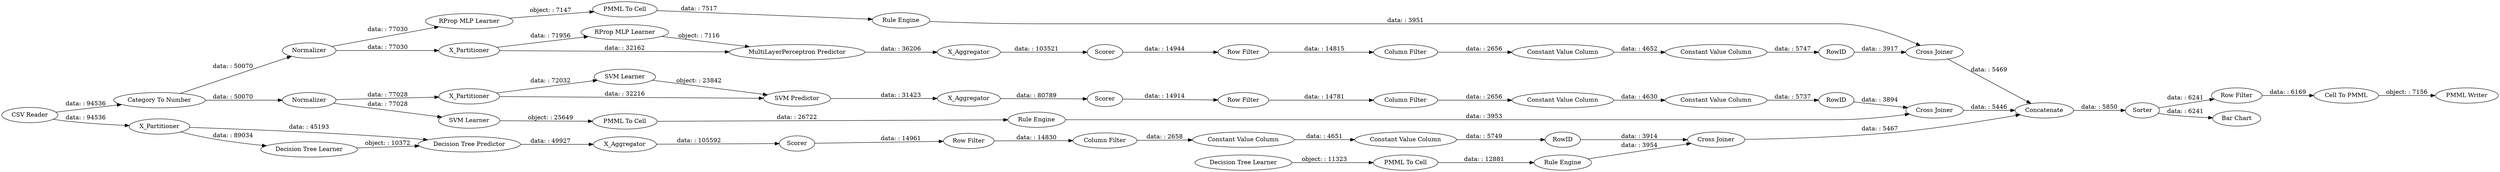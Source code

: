 digraph {
	"-1847844781626764792_22" [label="PMML To Cell"]
	"-4545239727912733963_7" [label=X_Aggregator]
	"6177849498222343812_7" [label=X_Aggregator]
	"-3451473258032022363_293" [label=RowID]
	"4952372829429277970_292" [label="Constant Value Column"]
	"-4545239727912733963_39" [label=Scorer]
	"4952372829429277970_290" [label="Constant Value Column"]
	"-3608688053894178688_68" [label="CSV Reader"]
	"-1472365771549923304_33" [label="Decision Tree Learner"]
	"4952372829429277970_294" [label="Column Filter"]
	"4952372829429277970_293" [label=RowID]
	"6177849498222343812_31" [label="SVM Learner"]
	"-3608688053894178688_77" [label="Category To Number"]
	"-1472365771549923304_34" [label="Rule Engine"]
	"-3608688053894178688_72" [label="Row Filter"]
	"-1847844781626764792_35" [label="RProp MLP Learner"]
	"-4545239727912733963_2" [label=X_Partitioner]
	"-6938565684843501054_2" [label=X_Partitioner]
	"-1847844781626764792_34" [label="Rule Engine"]
	"-1472365771549923304_28" [label="PMML To Cell"]
	"-3608688053894178688_78" [label="PMML Writer"]
	"-3608688053894178688_67" [label=Sorter]
	"6177849498222343812_2" [label=X_Partitioner]
	"-6938565684843501054_31" [label="RProp MLP Learner"]
	"-6938565684843501054_38" [label="Cross Joiner"]
	"-6938565684843501054_39" [label=Normalizer]
	"6177849498222343812_40" [label=Normalizer]
	"-3608688053894178688_64" [label="Bar Chart"]
	"776833755097853861_292" [label="Constant Value Column"]
	"-3608688053894178688_79" [label=Concatenate]
	"4952372829429277970_9" [label="Row Filter"]
	"-4545239727912733963_32" [label="Decision Tree Predictor"]
	"776833755097853861_9" [label="Row Filter"]
	"-1336242524125933590_33" [label="SVM Learner"]
	"-3451473258032022363_294" [label="Column Filter"]
	"-1336242524125933590_34" [label="PMML To Cell"]
	"-6938565684843501054_7" [label=X_Aggregator]
	"776833755097853861_293" [label=RowID]
	"-3608688053894178688_70" [label="Cell To PMML"]
	"6177849498222343812_39" [label="Cross Joiner"]
	"-3451473258032022363_292" [label="Constant Value Column"]
	"-3451473258032022363_9" [label="Row Filter"]
	"-6938565684843501054_32" [label="MultiLayerPerceptron Predictor"]
	"-4545239727912733963_38" [label="Cross Joiner"]
	"6177849498222343812_32" [label="SVM Predictor"]
	"-6938565684843501054_40" [label=Scorer]
	"776833755097853861_294" [label="Column Filter"]
	"776833755097853861_290" [label="Constant Value Column"]
	"-1336242524125933590_35" [label="Rule Engine"]
	"6177849498222343812_41" [label=Scorer]
	"-3451473258032022363_290" [label="Constant Value Column"]
	"-4545239727912733963_31" [label="Decision Tree Learner"]
	"-3451473258032022363_292" -> "-3451473258032022363_293" [label="data: : 5747"]
	"-6938565684843501054_38" -> "-3608688053894178688_79" [label="data: : 5469"]
	"-4545239727912733963_2" -> "-4545239727912733963_31" [label="data: : 89034"]
	"-6938565684843501054_7" -> "-6938565684843501054_40" [label="data: : 103521"]
	"-3608688053894178688_68" -> "-4545239727912733963_2" [label="data: : 94536"]
	"-6938565684843501054_31" -> "-6938565684843501054_32" [label="object: : 7116"]
	"-1336242524125933590_35" -> "6177849498222343812_39" [label="data: : 3953"]
	"-6938565684843501054_32" -> "-6938565684843501054_7" [label="data: : 36206"]
	"-6938565684843501054_40" -> "-3451473258032022363_9" [label="data: : 14944"]
	"-3608688053894178688_70" -> "-3608688053894178688_78" [label="object: : 7156"]
	"-4545239727912733963_39" -> "4952372829429277970_9" [label="data: : 14961"]
	"-1336242524125933590_34" -> "-1336242524125933590_35" [label="data: : 26722"]
	"4952372829429277970_290" -> "4952372829429277970_292" [label="data: : 4651"]
	"-4545239727912733963_38" -> "-3608688053894178688_79" [label="data: : 5467"]
	"776833755097853861_293" -> "6177849498222343812_39" [label="data: : 3894"]
	"-4545239727912733963_31" -> "-4545239727912733963_32" [label="object: : 10372"]
	"-4545239727912733963_7" -> "-4545239727912733963_39" [label="data: : 105592"]
	"6177849498222343812_40" -> "-1336242524125933590_33" [label="data: : 77028"]
	"-3451473258032022363_290" -> "-3451473258032022363_292" [label="data: : 4652"]
	"-6938565684843501054_2" -> "-6938565684843501054_31" [label="data: : 71956"]
	"-3451473258032022363_9" -> "-3451473258032022363_294" [label="data: : 14815"]
	"4952372829429277970_292" -> "4952372829429277970_293" [label="data: : 5749"]
	"776833755097853861_294" -> "776833755097853861_290" [label="data: : 2656"]
	"-6938565684843501054_39" -> "-1847844781626764792_35" [label="data: : 77030"]
	"-3451473258032022363_293" -> "-6938565684843501054_38" [label="data: : 3917"]
	"-1847844781626764792_22" -> "-1847844781626764792_34" [label="data: : 7517"]
	"4952372829429277970_9" -> "4952372829429277970_294" [label="data: : 14830"]
	"-3608688053894178688_67" -> "-3608688053894178688_64" [label="data: : 6241"]
	"-6938565684843501054_39" -> "-6938565684843501054_2" [label="data: : 77030"]
	"-1472365771549923304_28" -> "-1472365771549923304_34" [label="data: : 12881"]
	"4952372829429277970_293" -> "-4545239727912733963_38" [label="data: : 3914"]
	"-3608688053894178688_77" -> "6177849498222343812_40" [label="data: : 50070"]
	"6177849498222343812_2" -> "6177849498222343812_32" [label="data: : 32216"]
	"6177849498222343812_40" -> "6177849498222343812_2" [label="data: : 77028"]
	"-3608688053894178688_79" -> "-3608688053894178688_67" [label="data: : 5850"]
	"-1472365771549923304_34" -> "-4545239727912733963_38" [label="data: : 3954"]
	"776833755097853861_292" -> "776833755097853861_293" [label="data: : 5737"]
	"6177849498222343812_41" -> "776833755097853861_9" [label="data: : 14914"]
	"6177849498222343812_39" -> "-3608688053894178688_79" [label="data: : 5446"]
	"776833755097853861_290" -> "776833755097853861_292" [label="data: : 4630"]
	"-3608688053894178688_77" -> "-6938565684843501054_39" [label="data: : 50070"]
	"-1336242524125933590_33" -> "-1336242524125933590_34" [label="object: : 25649"]
	"6177849498222343812_31" -> "6177849498222343812_32" [label="object: : 23842"]
	"6177849498222343812_32" -> "6177849498222343812_7" [label="data: : 31423"]
	"-1472365771549923304_33" -> "-1472365771549923304_28" [label="object: : 11323"]
	"-3608688053894178688_67" -> "-3608688053894178688_72" [label="data: : 6241"]
	"-3608688053894178688_72" -> "-3608688053894178688_70" [label="data: : 6169"]
	"-1847844781626764792_35" -> "-1847844781626764792_22" [label="object: : 7147"]
	"4952372829429277970_294" -> "4952372829429277970_290" [label="data: : 2658"]
	"-1847844781626764792_34" -> "-6938565684843501054_38" [label="data: : 3951"]
	"6177849498222343812_7" -> "6177849498222343812_41" [label="data: : 80789"]
	"-4545239727912733963_32" -> "-4545239727912733963_7" [label="data: : 49927"]
	"-3608688053894178688_68" -> "-3608688053894178688_77" [label="data: : 94536"]
	"776833755097853861_9" -> "776833755097853861_294" [label="data: : 14781"]
	"-4545239727912733963_2" -> "-4545239727912733963_32" [label="data: : 45193"]
	"-6938565684843501054_2" -> "-6938565684843501054_32" [label="data: : 32162"]
	"-3451473258032022363_294" -> "-3451473258032022363_290" [label="data: : 2656"]
	"6177849498222343812_2" -> "6177849498222343812_31" [label="data: : 72032"]
	rankdir=LR
}
